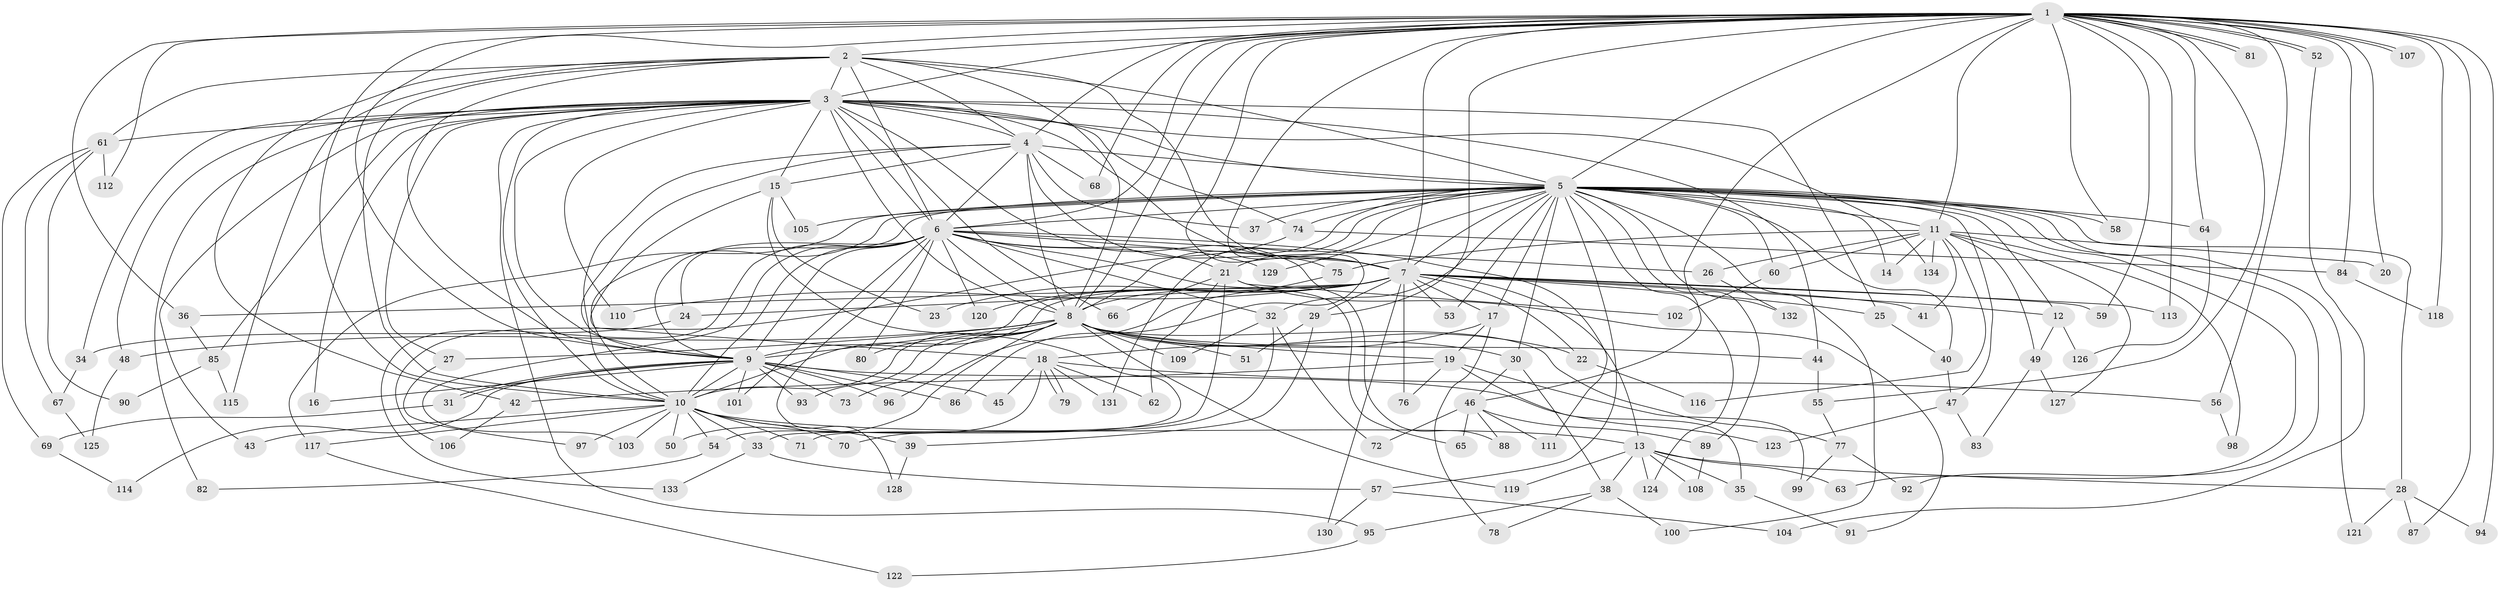 // Generated by graph-tools (version 1.1) at 2025/34/03/09/25 02:34:48]
// undirected, 134 vertices, 293 edges
graph export_dot {
graph [start="1"]
  node [color=gray90,style=filled];
  1;
  2;
  3;
  4;
  5;
  6;
  7;
  8;
  9;
  10;
  11;
  12;
  13;
  14;
  15;
  16;
  17;
  18;
  19;
  20;
  21;
  22;
  23;
  24;
  25;
  26;
  27;
  28;
  29;
  30;
  31;
  32;
  33;
  34;
  35;
  36;
  37;
  38;
  39;
  40;
  41;
  42;
  43;
  44;
  45;
  46;
  47;
  48;
  49;
  50;
  51;
  52;
  53;
  54;
  55;
  56;
  57;
  58;
  59;
  60;
  61;
  62;
  63;
  64;
  65;
  66;
  67;
  68;
  69;
  70;
  71;
  72;
  73;
  74;
  75;
  76;
  77;
  78;
  79;
  80;
  81;
  82;
  83;
  84;
  85;
  86;
  87;
  88;
  89;
  90;
  91;
  92;
  93;
  94;
  95;
  96;
  97;
  98;
  99;
  100;
  101;
  102;
  103;
  104;
  105;
  106;
  107;
  108;
  109;
  110;
  111;
  112;
  113;
  114;
  115;
  116;
  117;
  118;
  119;
  120;
  121;
  122;
  123;
  124;
  125;
  126;
  127;
  128;
  129;
  130;
  131;
  132;
  133;
  134;
  1 -- 2;
  1 -- 3;
  1 -- 4;
  1 -- 5;
  1 -- 6;
  1 -- 7;
  1 -- 8;
  1 -- 9;
  1 -- 10;
  1 -- 11;
  1 -- 20;
  1 -- 29;
  1 -- 36;
  1 -- 46;
  1 -- 52;
  1 -- 52;
  1 -- 55;
  1 -- 56;
  1 -- 58;
  1 -- 59;
  1 -- 64;
  1 -- 68;
  1 -- 75;
  1 -- 81;
  1 -- 81;
  1 -- 84;
  1 -- 86;
  1 -- 87;
  1 -- 94;
  1 -- 107;
  1 -- 107;
  1 -- 112;
  1 -- 113;
  1 -- 118;
  2 -- 3;
  2 -- 4;
  2 -- 5;
  2 -- 6;
  2 -- 7;
  2 -- 8;
  2 -- 9;
  2 -- 10;
  2 -- 42;
  2 -- 61;
  2 -- 115;
  3 -- 4;
  3 -- 5;
  3 -- 6;
  3 -- 7;
  3 -- 8;
  3 -- 9;
  3 -- 10;
  3 -- 15;
  3 -- 16;
  3 -- 25;
  3 -- 27;
  3 -- 34;
  3 -- 43;
  3 -- 44;
  3 -- 48;
  3 -- 61;
  3 -- 66;
  3 -- 74;
  3 -- 82;
  3 -- 85;
  3 -- 88;
  3 -- 95;
  3 -- 110;
  3 -- 134;
  4 -- 5;
  4 -- 6;
  4 -- 7;
  4 -- 8;
  4 -- 9;
  4 -- 10;
  4 -- 15;
  4 -- 37;
  4 -- 68;
  5 -- 6;
  5 -- 7;
  5 -- 8;
  5 -- 9;
  5 -- 10;
  5 -- 11;
  5 -- 12;
  5 -- 14;
  5 -- 17;
  5 -- 21;
  5 -- 28;
  5 -- 30;
  5 -- 32;
  5 -- 37;
  5 -- 40;
  5 -- 47;
  5 -- 53;
  5 -- 57;
  5 -- 58;
  5 -- 60;
  5 -- 63;
  5 -- 64;
  5 -- 74;
  5 -- 89;
  5 -- 92;
  5 -- 100;
  5 -- 105;
  5 -- 117;
  5 -- 121;
  5 -- 124;
  5 -- 129;
  5 -- 131;
  5 -- 132;
  6 -- 7;
  6 -- 8;
  6 -- 9;
  6 -- 10;
  6 -- 21;
  6 -- 24;
  6 -- 26;
  6 -- 32;
  6 -- 65;
  6 -- 80;
  6 -- 101;
  6 -- 103;
  6 -- 111;
  6 -- 120;
  6 -- 128;
  6 -- 129;
  6 -- 133;
  7 -- 8;
  7 -- 9;
  7 -- 10;
  7 -- 12;
  7 -- 13;
  7 -- 17;
  7 -- 22;
  7 -- 23;
  7 -- 24;
  7 -- 25;
  7 -- 29;
  7 -- 36;
  7 -- 41;
  7 -- 53;
  7 -- 59;
  7 -- 76;
  7 -- 110;
  7 -- 113;
  7 -- 120;
  7 -- 130;
  8 -- 9;
  8 -- 10;
  8 -- 19;
  8 -- 22;
  8 -- 27;
  8 -- 30;
  8 -- 44;
  8 -- 48;
  8 -- 50;
  8 -- 51;
  8 -- 73;
  8 -- 77;
  8 -- 80;
  8 -- 93;
  8 -- 109;
  8 -- 119;
  9 -- 10;
  9 -- 16;
  9 -- 31;
  9 -- 31;
  9 -- 45;
  9 -- 73;
  9 -- 86;
  9 -- 93;
  9 -- 96;
  9 -- 101;
  9 -- 114;
  9 -- 123;
  10 -- 13;
  10 -- 33;
  10 -- 39;
  10 -- 43;
  10 -- 50;
  10 -- 54;
  10 -- 70;
  10 -- 71;
  10 -- 97;
  10 -- 103;
  10 -- 117;
  11 -- 14;
  11 -- 20;
  11 -- 26;
  11 -- 41;
  11 -- 49;
  11 -- 60;
  11 -- 75;
  11 -- 98;
  11 -- 116;
  11 -- 127;
  11 -- 134;
  12 -- 49;
  12 -- 126;
  13 -- 28;
  13 -- 35;
  13 -- 38;
  13 -- 63;
  13 -- 108;
  13 -- 119;
  13 -- 124;
  15 -- 18;
  15 -- 23;
  15 -- 33;
  15 -- 105;
  17 -- 18;
  17 -- 19;
  17 -- 78;
  18 -- 45;
  18 -- 54;
  18 -- 56;
  18 -- 62;
  18 -- 79;
  18 -- 79;
  18 -- 131;
  19 -- 35;
  19 -- 42;
  19 -- 76;
  19 -- 99;
  21 -- 62;
  21 -- 66;
  21 -- 71;
  21 -- 91;
  21 -- 102;
  22 -- 116;
  24 -- 34;
  25 -- 40;
  26 -- 132;
  27 -- 97;
  28 -- 87;
  28 -- 94;
  28 -- 121;
  29 -- 39;
  29 -- 51;
  30 -- 38;
  30 -- 46;
  31 -- 69;
  32 -- 70;
  32 -- 72;
  32 -- 109;
  33 -- 57;
  33 -- 133;
  34 -- 67;
  35 -- 91;
  36 -- 85;
  38 -- 78;
  38 -- 95;
  38 -- 100;
  39 -- 128;
  40 -- 47;
  42 -- 106;
  44 -- 55;
  46 -- 65;
  46 -- 72;
  46 -- 88;
  46 -- 89;
  46 -- 111;
  47 -- 83;
  47 -- 123;
  48 -- 125;
  49 -- 83;
  49 -- 127;
  52 -- 104;
  54 -- 82;
  55 -- 77;
  56 -- 98;
  57 -- 104;
  57 -- 130;
  60 -- 102;
  61 -- 67;
  61 -- 69;
  61 -- 90;
  61 -- 112;
  64 -- 126;
  67 -- 125;
  69 -- 114;
  74 -- 84;
  74 -- 106;
  75 -- 96;
  77 -- 92;
  77 -- 99;
  84 -- 118;
  85 -- 90;
  85 -- 115;
  89 -- 108;
  95 -- 122;
  117 -- 122;
}
